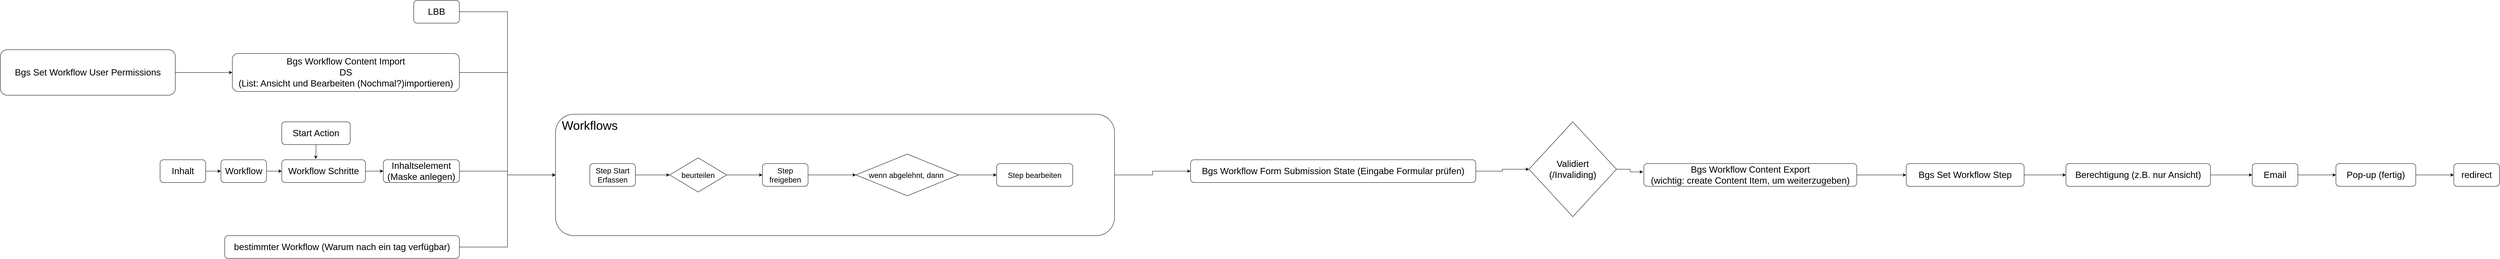 <mxfile version="13.10.0" type="github">
  <diagram id="SL32rtM2wAZGgII5a59b" name="Page-1">
    <mxGraphModel dx="3197" dy="2502" grid="1" gridSize="10" guides="1" tooltips="1" connect="1" arrows="1" fold="1" page="1" pageScale="1" pageWidth="827" pageHeight="1169" math="0" shadow="0">
      <root>
        <mxCell id="0" />
        <mxCell id="1" parent="0" />
        <mxCell id="LXSSktCqg1_w_sTUEPSr-19" value="" style="edgeStyle=orthogonalEdgeStyle;rounded=0;orthogonalLoop=1;jettySize=auto;html=1;fontSize=24;" parent="1" source="LXSSktCqg1_w_sTUEPSr-1" target="LXSSktCqg1_w_sTUEPSr-2" edge="1">
          <mxGeometry relative="1" as="geometry" />
        </mxCell>
        <mxCell id="LXSSktCqg1_w_sTUEPSr-1" value="Inhalt" style="rounded=1;whiteSpace=wrap;html=1;fontSize=24;" parent="1" vertex="1">
          <mxGeometry x="40" y="160" width="120" height="60" as="geometry" />
        </mxCell>
        <mxCell id="LXSSktCqg1_w_sTUEPSr-20" value="" style="edgeStyle=orthogonalEdgeStyle;rounded=0;orthogonalLoop=1;jettySize=auto;html=1;fontSize=24;" parent="1" source="LXSSktCqg1_w_sTUEPSr-2" target="LXSSktCqg1_w_sTUEPSr-3" edge="1">
          <mxGeometry relative="1" as="geometry" />
        </mxCell>
        <mxCell id="LXSSktCqg1_w_sTUEPSr-2" value="Workflow" style="rounded=1;whiteSpace=wrap;html=1;fontSize=24;" parent="1" vertex="1">
          <mxGeometry x="200" y="160" width="120" height="60" as="geometry" />
        </mxCell>
        <mxCell id="LXSSktCqg1_w_sTUEPSr-21" value="" style="edgeStyle=orthogonalEdgeStyle;rounded=0;orthogonalLoop=1;jettySize=auto;html=1;fontSize=24;" parent="1" source="LXSSktCqg1_w_sTUEPSr-3" target="LXSSktCqg1_w_sTUEPSr-4" edge="1">
          <mxGeometry relative="1" as="geometry" />
        </mxCell>
        <mxCell id="LXSSktCqg1_w_sTUEPSr-3" value="Workflow Schritte" style="rounded=1;whiteSpace=wrap;html=1;fontSize=24;" parent="1" vertex="1">
          <mxGeometry x="360" y="160" width="220" height="60" as="geometry" />
        </mxCell>
        <mxCell id="LXSSktCqg1_w_sTUEPSr-22" style="edgeStyle=orthogonalEdgeStyle;rounded=0;orthogonalLoop=1;jettySize=auto;html=1;entryX=0;entryY=0.5;entryDx=0;entryDy=0;fontSize=24;" parent="1" source="LXSSktCqg1_w_sTUEPSr-4" target="LXSSktCqg1_w_sTUEPSr-6" edge="1">
          <mxGeometry relative="1" as="geometry" />
        </mxCell>
        <mxCell id="LXSSktCqg1_w_sTUEPSr-4" value="Inhaltselement&lt;br&gt;(Maske anlegen)" style="rounded=1;whiteSpace=wrap;html=1;fontSize=24;" parent="1" vertex="1">
          <mxGeometry x="627" y="160" width="200" height="60" as="geometry" />
        </mxCell>
        <mxCell id="LXSSktCqg1_w_sTUEPSr-23" style="edgeStyle=orthogonalEdgeStyle;rounded=0;orthogonalLoop=1;jettySize=auto;html=1;entryX=0.405;entryY=-0.033;entryDx=0;entryDy=0;entryPerimeter=0;fontSize=24;" parent="1" source="LXSSktCqg1_w_sTUEPSr-5" target="LXSSktCqg1_w_sTUEPSr-3" edge="1">
          <mxGeometry relative="1" as="geometry" />
        </mxCell>
        <mxCell id="LXSSktCqg1_w_sTUEPSr-5" value="Start Action" style="rounded=1;whiteSpace=wrap;html=1;fontSize=24;" parent="1" vertex="1">
          <mxGeometry x="360" y="60" width="180" height="60" as="geometry" />
        </mxCell>
        <mxCell id="LXSSktCqg1_w_sTUEPSr-27" style="edgeStyle=orthogonalEdgeStyle;rounded=0;orthogonalLoop=1;jettySize=auto;html=1;entryX=0;entryY=0.5;entryDx=0;entryDy=0;fontSize=24;" parent="1" source="LXSSktCqg1_w_sTUEPSr-6" target="LXSSktCqg1_w_sTUEPSr-10" edge="1">
          <mxGeometry relative="1" as="geometry">
            <mxPoint x="2750" y="70" as="targetPoint" />
          </mxGeometry>
        </mxCell>
        <mxCell id="LXSSktCqg1_w_sTUEPSr-6" value="" style="rounded=1;whiteSpace=wrap;html=1;fontSize=24;" parent="1" vertex="1">
          <mxGeometry x="1080" y="40" width="1470" height="320" as="geometry" />
        </mxCell>
        <mxCell id="LXSSktCqg1_w_sTUEPSr-24" style="edgeStyle=orthogonalEdgeStyle;rounded=0;orthogonalLoop=1;jettySize=auto;html=1;entryX=0;entryY=0.5;entryDx=0;entryDy=0;fontSize=24;" parent="1" source="LXSSktCqg1_w_sTUEPSr-7" target="LXSSktCqg1_w_sTUEPSr-6" edge="1">
          <mxGeometry relative="1" as="geometry" />
        </mxCell>
        <mxCell id="LXSSktCqg1_w_sTUEPSr-7" value="Bgs Workflow Content Import&lt;br&gt;DS&lt;br&gt;(List: Ansicht und Bearbeiten (Nochmal?)importieren)" style="rounded=1;whiteSpace=wrap;html=1;fontSize=24;" parent="1" vertex="1">
          <mxGeometry x="230" y="-120" width="597" height="100" as="geometry" />
        </mxCell>
        <mxCell id="LXSSktCqg1_w_sTUEPSr-25" style="edgeStyle=orthogonalEdgeStyle;rounded=0;orthogonalLoop=1;jettySize=auto;html=1;entryX=0;entryY=0.5;entryDx=0;entryDy=0;fontSize=24;" parent="1" source="LXSSktCqg1_w_sTUEPSr-8" target="LXSSktCqg1_w_sTUEPSr-6" edge="1">
          <mxGeometry relative="1" as="geometry" />
        </mxCell>
        <mxCell id="LXSSktCqg1_w_sTUEPSr-8" value="LBB" style="rounded=1;whiteSpace=wrap;html=1;fontSize=24;" parent="1" vertex="1">
          <mxGeometry x="707" y="-260" width="120" height="60" as="geometry" />
        </mxCell>
        <mxCell id="LXSSktCqg1_w_sTUEPSr-26" style="edgeStyle=orthogonalEdgeStyle;rounded=0;orthogonalLoop=1;jettySize=auto;html=1;entryX=0;entryY=0.5;entryDx=0;entryDy=0;fontSize=24;" parent="1" source="LXSSktCqg1_w_sTUEPSr-9" target="LXSSktCqg1_w_sTUEPSr-6" edge="1">
          <mxGeometry relative="1" as="geometry" />
        </mxCell>
        <mxCell id="LXSSktCqg1_w_sTUEPSr-9" value="bestimmter Workflow (Warum nach ein tag verfügbar)" style="rounded=1;whiteSpace=wrap;html=1;fontSize=24;" parent="1" vertex="1">
          <mxGeometry x="210" y="360" width="617" height="60" as="geometry" />
        </mxCell>
        <mxCell id="LXSSktCqg1_w_sTUEPSr-28" style="edgeStyle=orthogonalEdgeStyle;rounded=0;orthogonalLoop=1;jettySize=auto;html=1;fontSize=24;entryX=0;entryY=0.5;entryDx=0;entryDy=0;" parent="1" source="LXSSktCqg1_w_sTUEPSr-10" target="LXSSktCqg1_w_sTUEPSr-11" edge="1">
          <mxGeometry relative="1" as="geometry">
            <mxPoint x="3602" y="190" as="targetPoint" />
          </mxGeometry>
        </mxCell>
        <mxCell id="LXSSktCqg1_w_sTUEPSr-10" value="Bgs Workflow Form Submission State (Eingabe Formular prüfen)" style="rounded=1;whiteSpace=wrap;html=1;fontSize=24;" parent="1" vertex="1">
          <mxGeometry x="2750" y="160" width="750" height="60" as="geometry" />
        </mxCell>
        <mxCell id="LXSSktCqg1_w_sTUEPSr-29" style="edgeStyle=orthogonalEdgeStyle;rounded=0;orthogonalLoop=1;jettySize=auto;html=1;entryX=-0.004;entryY=0.367;entryDx=0;entryDy=0;entryPerimeter=0;fontSize=24;exitX=1;exitY=0.5;exitDx=0;exitDy=0;" parent="1" source="LXSSktCqg1_w_sTUEPSr-11" target="LXSSktCqg1_w_sTUEPSr-12" edge="1">
          <mxGeometry relative="1" as="geometry">
            <mxPoint x="3831.816" y="190.2" as="sourcePoint" />
          </mxGeometry>
        </mxCell>
        <mxCell id="LXSSktCqg1_w_sTUEPSr-11" value="Validiert&lt;br&gt;(/Invaliding)" style="rhombus;whiteSpace=wrap;html=1;fontSize=24;" parent="1" vertex="1">
          <mxGeometry x="3640" y="60" width="230" height="250" as="geometry" />
        </mxCell>
        <mxCell id="LXSSktCqg1_w_sTUEPSr-30" style="edgeStyle=orthogonalEdgeStyle;rounded=0;orthogonalLoop=1;jettySize=auto;html=1;entryX=0;entryY=0.5;entryDx=0;entryDy=0;fontSize=24;" parent="1" source="LXSSktCqg1_w_sTUEPSr-12" target="LXSSktCqg1_w_sTUEPSr-14" edge="1">
          <mxGeometry relative="1" as="geometry" />
        </mxCell>
        <mxCell id="LXSSktCqg1_w_sTUEPSr-12" value="&lt;span&gt;Bgs Workflow Content Export&lt;br&gt;(wichtig: create Content Item, um weiterzugeben)&lt;br&gt;&lt;/span&gt;" style="rounded=1;whiteSpace=wrap;html=1;fontSize=24;" parent="1" vertex="1">
          <mxGeometry x="3942" y="170" width="560" height="60" as="geometry" />
        </mxCell>
        <mxCell id="LXSSktCqg1_w_sTUEPSr-31" style="edgeStyle=orthogonalEdgeStyle;rounded=0;orthogonalLoop=1;jettySize=auto;html=1;entryX=0;entryY=0.5;entryDx=0;entryDy=0;fontSize=24;" parent="1" source="LXSSktCqg1_w_sTUEPSr-14" target="LXSSktCqg1_w_sTUEPSr-15" edge="1">
          <mxGeometry relative="1" as="geometry" />
        </mxCell>
        <mxCell id="LXSSktCqg1_w_sTUEPSr-14" value="Bgs Set Workflow Step" style="rounded=1;whiteSpace=wrap;html=1;fontSize=24;" parent="1" vertex="1">
          <mxGeometry x="4632" y="170" width="310" height="60" as="geometry" />
        </mxCell>
        <mxCell id="LXSSktCqg1_w_sTUEPSr-32" style="edgeStyle=orthogonalEdgeStyle;rounded=0;orthogonalLoop=1;jettySize=auto;html=1;fontSize=24;" parent="1" source="LXSSktCqg1_w_sTUEPSr-15" target="LXSSktCqg1_w_sTUEPSr-16" edge="1">
          <mxGeometry relative="1" as="geometry" />
        </mxCell>
        <mxCell id="LXSSktCqg1_w_sTUEPSr-15" value="Berechtigung (z.B. nur Ansicht)" style="rounded=1;whiteSpace=wrap;html=1;fontSize=24;" parent="1" vertex="1">
          <mxGeometry x="5052" y="170" width="380" height="60" as="geometry" />
        </mxCell>
        <mxCell id="LXSSktCqg1_w_sTUEPSr-33" style="edgeStyle=orthogonalEdgeStyle;rounded=0;orthogonalLoop=1;jettySize=auto;html=1;entryX=0;entryY=0.5;entryDx=0;entryDy=0;fontSize=24;" parent="1" source="LXSSktCqg1_w_sTUEPSr-16" target="LXSSktCqg1_w_sTUEPSr-17" edge="1">
          <mxGeometry relative="1" as="geometry" />
        </mxCell>
        <mxCell id="LXSSktCqg1_w_sTUEPSr-16" value="Email" style="rounded=1;whiteSpace=wrap;html=1;fontSize=24;" parent="1" vertex="1">
          <mxGeometry x="5542" y="170" width="120" height="60" as="geometry" />
        </mxCell>
        <mxCell id="LXSSktCqg1_w_sTUEPSr-34" style="edgeStyle=orthogonalEdgeStyle;rounded=0;orthogonalLoop=1;jettySize=auto;html=1;entryX=0;entryY=0.5;entryDx=0;entryDy=0;fontSize=24;" parent="1" source="LXSSktCqg1_w_sTUEPSr-17" target="LXSSktCqg1_w_sTUEPSr-18" edge="1">
          <mxGeometry relative="1" as="geometry" />
        </mxCell>
        <mxCell id="LXSSktCqg1_w_sTUEPSr-17" value="Pop-up (fertig)" style="rounded=1;whiteSpace=wrap;html=1;fontSize=24;" parent="1" vertex="1">
          <mxGeometry x="5762" y="170" width="210" height="60" as="geometry" />
        </mxCell>
        <mxCell id="LXSSktCqg1_w_sTUEPSr-18" value="redirect" style="rounded=1;whiteSpace=wrap;html=1;fontSize=24;" parent="1" vertex="1">
          <mxGeometry x="6072" y="170" width="120" height="60" as="geometry" />
        </mxCell>
        <mxCell id="d2Cj2jdhnRXsQFB6EZLM-2" style="edgeStyle=orthogonalEdgeStyle;rounded=0;orthogonalLoop=1;jettySize=auto;html=1;entryX=0;entryY=0.5;entryDx=0;entryDy=0;" parent="1" source="d2Cj2jdhnRXsQFB6EZLM-1" target="LXSSktCqg1_w_sTUEPSr-7" edge="1">
          <mxGeometry relative="1" as="geometry" />
        </mxCell>
        <mxCell id="d2Cj2jdhnRXsQFB6EZLM-1" value="&lt;span style=&quot;font-size: 24px&quot;&gt;Bgs Set Workflow User Permissions&lt;/span&gt;" style="rounded=1;whiteSpace=wrap;html=1;" parent="1" vertex="1">
          <mxGeometry x="-380" y="-130" width="460" height="120" as="geometry" />
        </mxCell>
        <mxCell id="tDywQWQrX5cq91IsNmdH-3" style="edgeStyle=orthogonalEdgeStyle;rounded=0;orthogonalLoop=1;jettySize=auto;html=1;entryX=0;entryY=0.5;entryDx=0;entryDy=0;fontSize=20;" edge="1" parent="1" source="tDywQWQrX5cq91IsNmdH-1" target="tDywQWQrX5cq91IsNmdH-2">
          <mxGeometry relative="1" as="geometry" />
        </mxCell>
        <mxCell id="tDywQWQrX5cq91IsNmdH-1" value="Step Start&lt;br&gt;Erfassen" style="rounded=1;whiteSpace=wrap;html=1;fontSize=20;" vertex="1" parent="1">
          <mxGeometry x="1170" y="170" width="120" height="60" as="geometry" />
        </mxCell>
        <mxCell id="tDywQWQrX5cq91IsNmdH-5" style="edgeStyle=orthogonalEdgeStyle;rounded=0;orthogonalLoop=1;jettySize=auto;html=1;entryX=0;entryY=0.5;entryDx=0;entryDy=0;fontSize=20;" edge="1" parent="1" source="tDywQWQrX5cq91IsNmdH-2" target="tDywQWQrX5cq91IsNmdH-4">
          <mxGeometry relative="1" as="geometry" />
        </mxCell>
        <mxCell id="tDywQWQrX5cq91IsNmdH-2" value="beurteilen" style="rhombus;whiteSpace=wrap;html=1;fontSize=20;" vertex="1" parent="1">
          <mxGeometry x="1380" y="155" width="150" height="90" as="geometry" />
        </mxCell>
        <mxCell id="tDywQWQrX5cq91IsNmdH-7" style="edgeStyle=orthogonalEdgeStyle;rounded=0;orthogonalLoop=1;jettySize=auto;html=1;entryX=0;entryY=0.5;entryDx=0;entryDy=0;fontSize=20;" edge="1" parent="1" source="tDywQWQrX5cq91IsNmdH-4" target="tDywQWQrX5cq91IsNmdH-6">
          <mxGeometry relative="1" as="geometry" />
        </mxCell>
        <mxCell id="tDywQWQrX5cq91IsNmdH-4" value="Step freigeben" style="rounded=1;whiteSpace=wrap;html=1;fontSize=20;" vertex="1" parent="1">
          <mxGeometry x="1624" y="170" width="120" height="60" as="geometry" />
        </mxCell>
        <mxCell id="tDywQWQrX5cq91IsNmdH-10" style="edgeStyle=orthogonalEdgeStyle;rounded=0;orthogonalLoop=1;jettySize=auto;html=1;entryX=0;entryY=0.5;entryDx=0;entryDy=0;fontSize=20;" edge="1" parent="1" source="tDywQWQrX5cq91IsNmdH-6" target="tDywQWQrX5cq91IsNmdH-8">
          <mxGeometry relative="1" as="geometry" />
        </mxCell>
        <mxCell id="tDywQWQrX5cq91IsNmdH-6" value="wenn abgelehnt, dann&amp;nbsp;" style="rhombus;whiteSpace=wrap;html=1;fontSize=20;" vertex="1" parent="1">
          <mxGeometry x="1870" y="145" width="270" height="110" as="geometry" />
        </mxCell>
        <mxCell id="tDywQWQrX5cq91IsNmdH-8" value="Step bearbeiten" style="rounded=1;whiteSpace=wrap;html=1;fontSize=20;" vertex="1" parent="1">
          <mxGeometry x="2240" y="170" width="200" height="60" as="geometry" />
        </mxCell>
        <mxCell id="tDywQWQrX5cq91IsNmdH-11" value="&lt;span style=&quot;font-size: 32px;&quot;&gt;Workflows&lt;/span&gt;" style="text;html=1;strokeColor=none;fillColor=none;align=center;verticalAlign=middle;whiteSpace=wrap;rounded=0;fontSize=32;" vertex="1" parent="1">
          <mxGeometry x="1150" y="60" width="40" height="20" as="geometry" />
        </mxCell>
      </root>
    </mxGraphModel>
  </diagram>
</mxfile>
